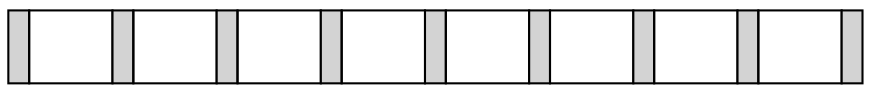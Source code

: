 digraph BTree {
    rankdir = TB;
    ranksep = 3;
    nodesep = 0.3;

    /* 0 */
    node0 [shape=none, fontsize=18, margin=0, label=<
      <TABLE BORDER="0" COLOR="black" CELLBORDER="1" CELLSPACING="0" CELLPADDING="4">
        <TR>
          <TD PORT="0" BGCOLOR="lightgrey"></TD>
          <TD PORT="1" WIDTH="40" HEIGHT="35" FIXEDSIZE="TRUE"></TD>
          <TD PORT="2" BGCOLOR="lightgrey"></TD>
          <TD PORT="3" WIDTH="40" HEIGHT="35" FIXEDSIZE="TRUE"></TD>
          <TD PORT="4" BGCOLOR="lightgrey"></TD>
          <TD PORT="5" WIDTH="40" HEIGHT="35" FIXEDSIZE="TRUE"></TD>
          <TD PORT="6" BGCOLOR="lightgrey"></TD>
          <TD PORT="7" WIDTH="40" HEIGHT="35" FIXEDSIZE="TRUE"></TD>
          <TD PORT="8" BGCOLOR="lightgrey"></TD>
          <TD PORT="9" WIDTH="40" HEIGHT="35" FIXEDSIZE="TRUE"></TD>
          <TD PORT="10" BGCOLOR="lightgrey"></TD>
          <TD PORT="11" WIDTH="40" HEIGHT="35" FIXEDSIZE="TRUE"></TD>
          <TD PORT="12" BGCOLOR="lightgrey"></TD>
          <TD PORT="13" WIDTH="40" HEIGHT="35" FIXEDSIZE="TRUE"></TD>
          <TD PORT="14" BGCOLOR="lightgrey"></TD>
          <TD PORT="15" WIDTH="40" HEIGHT="35" FIXEDSIZE="TRUE"></TD>
          <TD PORT="16" BGCOLOR="lightgrey"></TD>
        </TR>
      </TABLE>
    >];

    /* Attach leaf nodes */

    /* Make sure the leaf nodes are aligned vertically */
    {rank = same; node0}
}